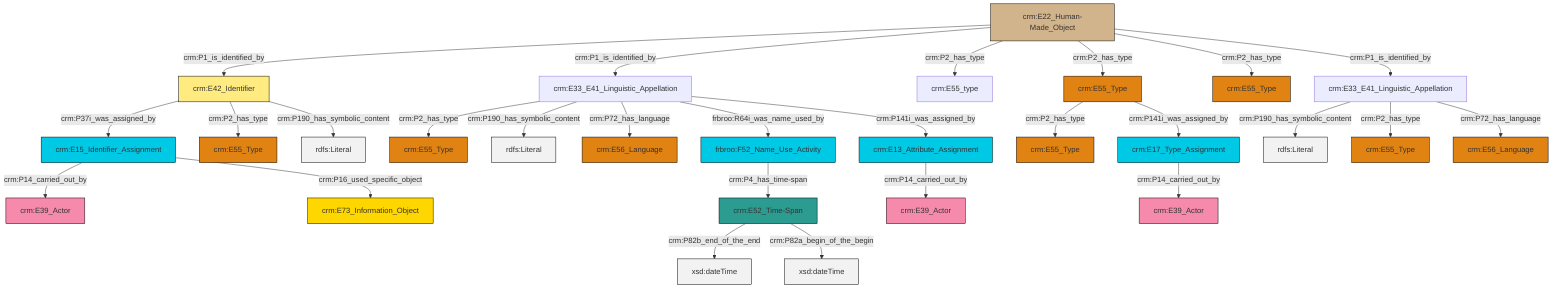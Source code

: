 graph TD
classDef Literal fill:#f2f2f2,stroke:#000000;
classDef CRM_Entity fill:#FFFFFF,stroke:#000000;
classDef Temporal_Entity fill:#00C9E6, stroke:#000000;
classDef Type fill:#E18312, stroke:#000000;
classDef Time-Span fill:#2C9C91, stroke:#000000;
classDef Appellation fill:#FFEB7F, stroke:#000000;
classDef Place fill:#008836, stroke:#000000;
classDef Persistent_Item fill:#B266B2, stroke:#000000;
classDef Conceptual_Object fill:#FFD700, stroke:#000000;
classDef Physical_Thing fill:#D2B48C, stroke:#000000;
classDef Actor fill:#f58aad, stroke:#000000;
classDef PC_Classes fill:#4ce600, stroke:#000000;
classDef Multi fill:#cccccc,stroke:#000000;

0["crm:E13_Attribute_Assignment"]:::Temporal_Entity -->|crm:P14_carried_out_by| 1["crm:E39_Actor"]:::Actor
4["crm:E33_E41_Linguistic_Appellation"]:::Default -->|crm:P190_has_symbolic_content| 5[rdfs:Literal]:::Literal
14["crm:E15_Identifier_Assignment"]:::Temporal_Entity -->|crm:P14_carried_out_by| 15["crm:E39_Actor"]:::Actor
12["crm:E33_E41_Linguistic_Appellation"]:::Default -->|crm:P2_has_type| 18["crm:E55_Type"]:::Type
6["crm:E22_Human-Made_Object"]:::Physical_Thing -->|crm:P1_is_identified_by| 22["crm:E42_Identifier"]:::Appellation
27["crm:E52_Time-Span"]:::Time-Span -->|crm:P82b_end_of_the_end| 28[xsd:dateTime]:::Literal
16["crm:E17_Type_Assignment"]:::Temporal_Entity -->|crm:P14_carried_out_by| 29["crm:E39_Actor"]:::Actor
12["crm:E33_E41_Linguistic_Appellation"]:::Default -->|crm:P190_has_symbolic_content| 30[rdfs:Literal]:::Literal
12["crm:E33_E41_Linguistic_Appellation"]:::Default -->|crm:P72_has_language| 2["crm:E56_Language"]:::Type
31["crm:E55_Type"]:::Type -->|crm:P2_has_type| 20["crm:E55_Type"]:::Type
12["crm:E33_E41_Linguistic_Appellation"]:::Default -->|frbroo:R64i_was_name_used_by| 33["frbroo:F52_Name_Use_Activity"]:::Temporal_Entity
31["crm:E55_Type"]:::Type -->|crm:P141i_was_assigned_by| 16["crm:E17_Type_Assignment"]:::Temporal_Entity
27["crm:E52_Time-Span"]:::Time-Span -->|crm:P82a_begin_of_the_begin| 36[xsd:dateTime]:::Literal
22["crm:E42_Identifier"]:::Appellation -->|crm:P37i_was_assigned_by| 14["crm:E15_Identifier_Assignment"]:::Temporal_Entity
22["crm:E42_Identifier"]:::Appellation -->|crm:P2_has_type| 39["crm:E55_Type"]:::Type
22["crm:E42_Identifier"]:::Appellation -->|crm:P190_has_symbolic_content| 41[rdfs:Literal]:::Literal
12["crm:E33_E41_Linguistic_Appellation"]:::Default -->|crm:P141i_was_assigned_by| 0["crm:E13_Attribute_Assignment"]:::Temporal_Entity
14["crm:E15_Identifier_Assignment"]:::Temporal_Entity -->|crm:P16_used_specific_object| 42["crm:E73_Information_Object"]:::Conceptual_Object
6["crm:E22_Human-Made_Object"]:::Physical_Thing -->|crm:P1_is_identified_by| 12["crm:E33_E41_Linguistic_Appellation"]:::Default
6["crm:E22_Human-Made_Object"]:::Physical_Thing -->|crm:P2_has_type| 8["crm:E55_type"]:::Default
6["crm:E22_Human-Made_Object"]:::Physical_Thing -->|crm:P2_has_type| 31["crm:E55_Type"]:::Type
4["crm:E33_E41_Linguistic_Appellation"]:::Default -->|crm:P2_has_type| 25["crm:E55_Type"]:::Type
4["crm:E33_E41_Linguistic_Appellation"]:::Default -->|crm:P72_has_language| 23["crm:E56_Language"]:::Type
6["crm:E22_Human-Made_Object"]:::Physical_Thing -->|crm:P2_has_type| 10["crm:E55_Type"]:::Type
33["frbroo:F52_Name_Use_Activity"]:::Temporal_Entity -->|crm:P4_has_time-span| 27["crm:E52_Time-Span"]:::Time-Span
6["crm:E22_Human-Made_Object"]:::Physical_Thing -->|crm:P1_is_identified_by| 4["crm:E33_E41_Linguistic_Appellation"]:::Default